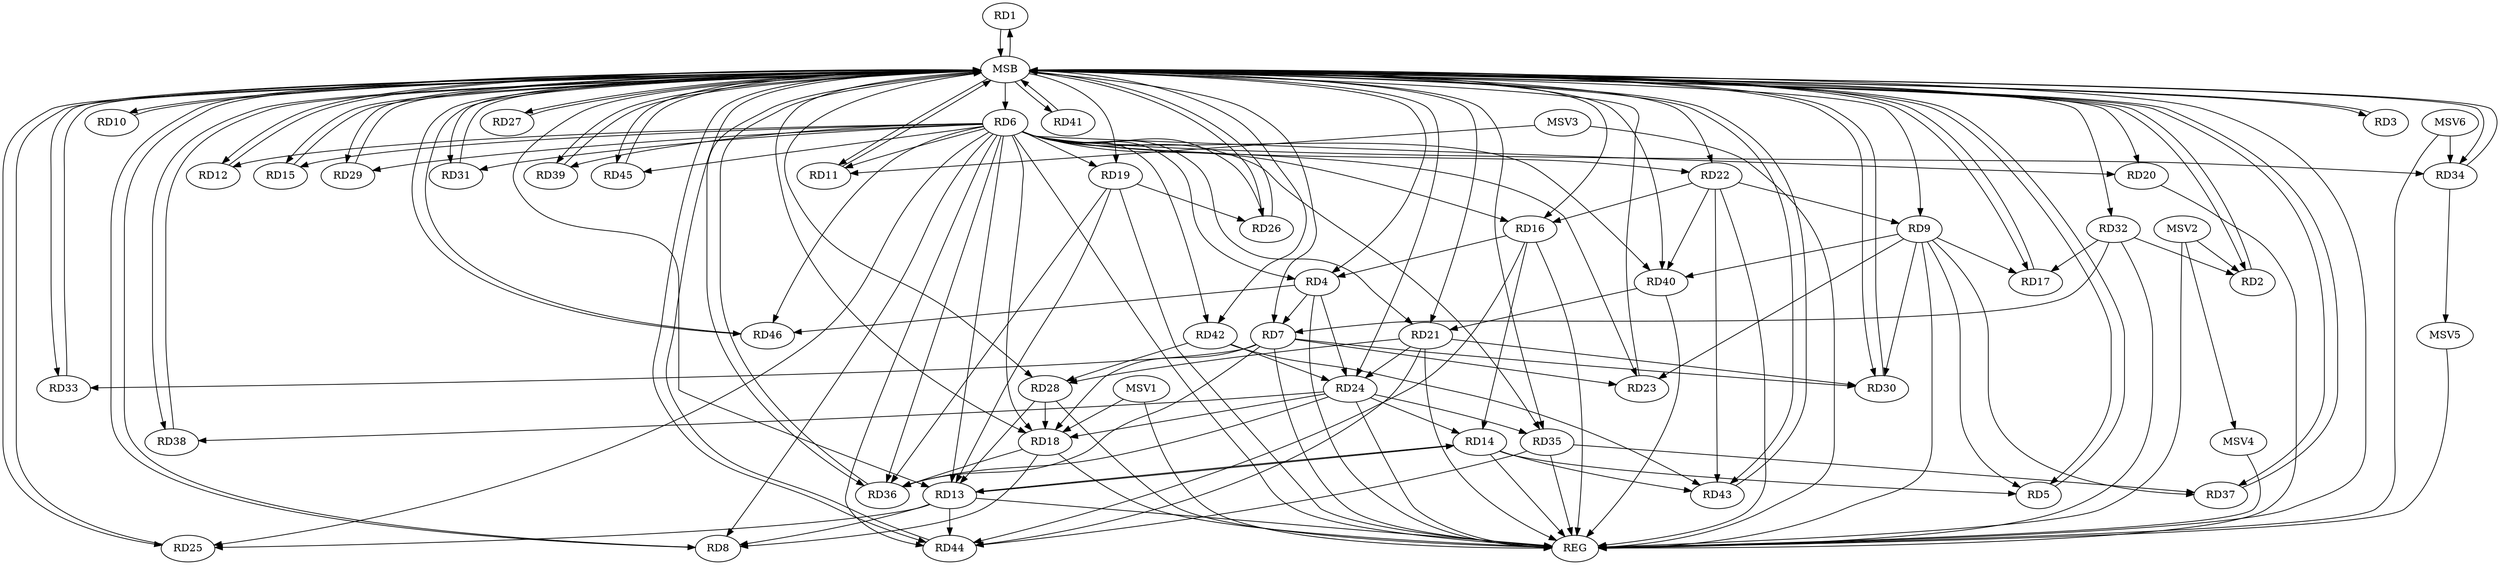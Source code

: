 strict digraph G {
  RD1 [ label="RD1" ];
  RD2 [ label="RD2" ];
  RD3 [ label="RD3" ];
  RD4 [ label="RD4" ];
  RD5 [ label="RD5" ];
  RD6 [ label="RD6" ];
  RD7 [ label="RD7" ];
  RD8 [ label="RD8" ];
  RD9 [ label="RD9" ];
  RD10 [ label="RD10" ];
  RD11 [ label="RD11" ];
  RD12 [ label="RD12" ];
  RD13 [ label="RD13" ];
  RD14 [ label="RD14" ];
  RD15 [ label="RD15" ];
  RD16 [ label="RD16" ];
  RD17 [ label="RD17" ];
  RD18 [ label="RD18" ];
  RD19 [ label="RD19" ];
  RD20 [ label="RD20" ];
  RD21 [ label="RD21" ];
  RD22 [ label="RD22" ];
  RD23 [ label="RD23" ];
  RD24 [ label="RD24" ];
  RD25 [ label="RD25" ];
  RD26 [ label="RD26" ];
  RD27 [ label="RD27" ];
  RD28 [ label="RD28" ];
  RD29 [ label="RD29" ];
  RD30 [ label="RD30" ];
  RD31 [ label="RD31" ];
  RD32 [ label="RD32" ];
  RD33 [ label="RD33" ];
  RD34 [ label="RD34" ];
  RD35 [ label="RD35" ];
  RD36 [ label="RD36" ];
  RD37 [ label="RD37" ];
  RD38 [ label="RD38" ];
  RD39 [ label="RD39" ];
  RD40 [ label="RD40" ];
  RD41 [ label="RD41" ];
  RD42 [ label="RD42" ];
  RD43 [ label="RD43" ];
  RD44 [ label="RD44" ];
  RD45 [ label="RD45" ];
  RD46 [ label="RD46" ];
  REG [ label="REG" ];
  MSB [ label="MSB" ];
  MSV1 [ label="MSV1" ];
  MSV2 [ label="MSV2" ];
  MSV3 [ label="MSV3" ];
  MSV4 [ label="MSV4" ];
  MSV5 [ label="MSV5" ];
  MSV6 [ label="MSV6" ];
  RD32 -> RD2;
  RD4 -> RD7;
  RD16 -> RD4;
  RD4 -> RD24;
  RD4 -> RD46;
  RD9 -> RD5;
  RD14 -> RD5;
  RD6 -> RD16;
  RD6 -> RD18;
  RD6 -> RD21;
  RD6 -> RD26;
  RD6 -> RD36;
  RD6 -> RD40;
  RD6 -> RD46;
  RD7 -> RD18;
  RD7 -> RD23;
  RD7 -> RD30;
  RD32 -> RD7;
  RD7 -> RD33;
  RD7 -> RD36;
  RD13 -> RD8;
  RD18 -> RD8;
  RD9 -> RD17;
  RD22 -> RD9;
  RD9 -> RD23;
  RD9 -> RD30;
  RD9 -> RD37;
  RD9 -> RD40;
  RD13 -> RD14;
  RD14 -> RD13;
  RD19 -> RD13;
  RD13 -> RD25;
  RD28 -> RD13;
  RD13 -> RD44;
  RD16 -> RD14;
  RD24 -> RD14;
  RD14 -> RD43;
  RD22 -> RD16;
  RD16 -> RD44;
  RD32 -> RD17;
  RD24 -> RD18;
  RD28 -> RD18;
  RD18 -> RD36;
  RD19 -> RD26;
  RD19 -> RD36;
  RD21 -> RD24;
  RD21 -> RD28;
  RD21 -> RD30;
  RD40 -> RD21;
  RD21 -> RD44;
  RD22 -> RD40;
  RD22 -> RD43;
  RD24 -> RD35;
  RD24 -> RD36;
  RD24 -> RD38;
  RD42 -> RD24;
  RD42 -> RD28;
  RD35 -> RD37;
  RD35 -> RD44;
  RD42 -> RD43;
  RD4 -> REG;
  RD6 -> REG;
  RD7 -> REG;
  RD9 -> REG;
  RD13 -> REG;
  RD14 -> REG;
  RD16 -> REG;
  RD18 -> REG;
  RD19 -> REG;
  RD20 -> REG;
  RD21 -> REG;
  RD22 -> REG;
  RD24 -> REG;
  RD28 -> REG;
  RD32 -> REG;
  RD35 -> REG;
  RD40 -> REG;
  RD1 -> MSB;
  MSB -> RD6;
  MSB -> RD26;
  MSB -> RD35;
  MSB -> RD37;
  MSB -> REG;
  RD2 -> MSB;
  MSB -> RD8;
  MSB -> RD22;
  MSB -> RD32;
  RD3 -> MSB;
  MSB -> RD9;
  MSB -> RD17;
  MSB -> RD28;
  MSB -> RD31;
  MSB -> RD38;
  RD5 -> MSB;
  MSB -> RD16;
  MSB -> RD44;
  RD8 -> MSB;
  MSB -> RD3;
  MSB -> RD12;
  MSB -> RD25;
  MSB -> RD27;
  RD10 -> MSB;
  MSB -> RD5;
  MSB -> RD21;
  RD11 -> MSB;
  MSB -> RD39;
  MSB -> RD41;
  RD12 -> MSB;
  MSB -> RD7;
  RD15 -> MSB;
  MSB -> RD18;
  RD17 -> MSB;
  MSB -> RD15;
  MSB -> RD46;
  RD23 -> MSB;
  MSB -> RD10;
  MSB -> RD11;
  MSB -> RD29;
  RD25 -> MSB;
  MSB -> RD4;
  MSB -> RD19;
  MSB -> RD24;
  MSB -> RD43;
  RD26 -> MSB;
  MSB -> RD34;
  MSB -> RD40;
  RD27 -> MSB;
  MSB -> RD1;
  RD29 -> MSB;
  MSB -> RD45;
  RD30 -> MSB;
  RD31 -> MSB;
  RD33 -> MSB;
  MSB -> RD13;
  RD34 -> MSB;
  RD36 -> MSB;
  RD37 -> MSB;
  MSB -> RD2;
  MSB -> RD20;
  RD38 -> MSB;
  MSB -> RD36;
  RD39 -> MSB;
  RD41 -> MSB;
  MSB -> RD42;
  RD43 -> MSB;
  MSB -> RD30;
  MSB -> RD33;
  RD44 -> MSB;
  RD45 -> MSB;
  RD46 -> MSB;
  RD6 -> RD15;
  RD6 -> RD42;
  RD6 -> RD4;
  RD6 -> RD45;
  RD6 -> RD20;
  RD6 -> RD39;
  RD6 -> RD34;
  RD6 -> RD29;
  RD6 -> RD25;
  RD6 -> RD11;
  RD6 -> RD31;
  RD6 -> RD13;
  RD6 -> RD22;
  RD6 -> RD35;
  RD6 -> RD19;
  RD6 -> RD23;
  RD6 -> RD44;
  RD6 -> RD12;
  RD6 -> RD8;
  MSV1 -> RD18;
  MSV1 -> REG;
  MSV2 -> RD2;
  MSV2 -> REG;
  MSV3 -> RD11;
  MSV3 -> REG;
  MSV2 -> MSV4;
  MSV4 -> REG;
  RD34 -> MSV5;
  MSV5 -> REG;
  MSV6 -> RD34;
  MSV6 -> REG;
}
